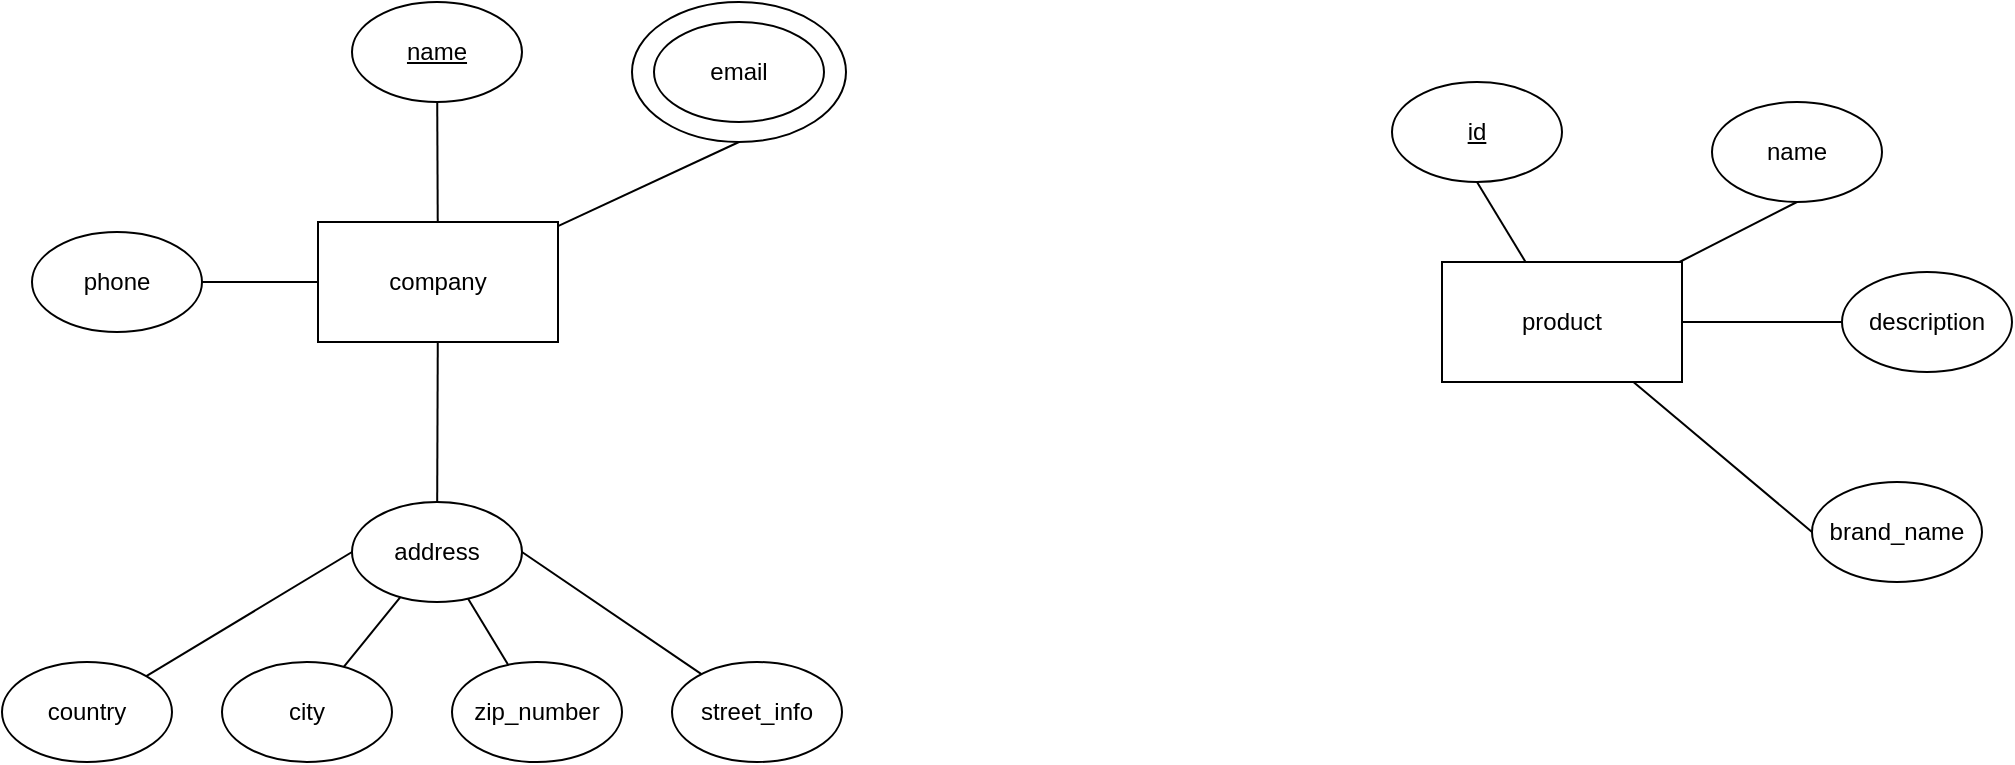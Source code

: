 <mxfile version="21.1.1" type="github">
  <diagram name="Page-1" id="CjbLvuf9Ty9q6dteD8Ma">
    <mxGraphModel dx="1900" dy="549" grid="1" gridSize="10" guides="1" tooltips="1" connect="1" arrows="1" fold="1" page="1" pageScale="1" pageWidth="850" pageHeight="1100" math="0" shadow="0">
      <root>
        <mxCell id="0" />
        <mxCell id="1" parent="0" />
        <mxCell id="WMxFekpVjy091wSbI-C_-6" style="rounded=0;orthogonalLoop=1;jettySize=auto;html=1;entryX=0.5;entryY=1;entryDx=0;entryDy=0;endArrow=none;endFill=0;" edge="1" parent="1" source="WMxFekpVjy091wSbI-C_-1" target="WMxFekpVjy091wSbI-C_-2">
          <mxGeometry relative="1" as="geometry" />
        </mxCell>
        <mxCell id="WMxFekpVjy091wSbI-C_-7" style="rounded=0;orthogonalLoop=1;jettySize=auto;html=1;entryX=0.5;entryY=1;entryDx=0;entryDy=0;endArrow=none;endFill=0;" edge="1" parent="1" source="WMxFekpVjy091wSbI-C_-1" target="WMxFekpVjy091wSbI-C_-3">
          <mxGeometry relative="1" as="geometry" />
        </mxCell>
        <mxCell id="WMxFekpVjy091wSbI-C_-8" style="rounded=0;orthogonalLoop=1;jettySize=auto;html=1;entryX=0;entryY=0.5;entryDx=0;entryDy=0;endArrow=none;endFill=0;" edge="1" parent="1" source="WMxFekpVjy091wSbI-C_-1" target="WMxFekpVjy091wSbI-C_-4">
          <mxGeometry relative="1" as="geometry" />
        </mxCell>
        <mxCell id="WMxFekpVjy091wSbI-C_-9" style="rounded=0;orthogonalLoop=1;jettySize=auto;html=1;entryX=0;entryY=0.5;entryDx=0;entryDy=0;endArrow=none;endFill=0;" edge="1" parent="1" source="WMxFekpVjy091wSbI-C_-1" target="WMxFekpVjy091wSbI-C_-5">
          <mxGeometry relative="1" as="geometry" />
        </mxCell>
        <mxCell id="WMxFekpVjy091wSbI-C_-1" value="product" style="rounded=0;whiteSpace=wrap;html=1;" vertex="1" parent="1">
          <mxGeometry x="635" y="170" width="120" height="60" as="geometry" />
        </mxCell>
        <mxCell id="WMxFekpVjy091wSbI-C_-2" value="&lt;u&gt;id&lt;/u&gt;" style="ellipse;whiteSpace=wrap;html=1;" vertex="1" parent="1">
          <mxGeometry x="610" y="80" width="85" height="50" as="geometry" />
        </mxCell>
        <mxCell id="WMxFekpVjy091wSbI-C_-3" value="name" style="ellipse;whiteSpace=wrap;html=1;" vertex="1" parent="1">
          <mxGeometry x="770" y="90" width="85" height="50" as="geometry" />
        </mxCell>
        <mxCell id="WMxFekpVjy091wSbI-C_-4" value="description" style="ellipse;whiteSpace=wrap;html=1;" vertex="1" parent="1">
          <mxGeometry x="835" y="175" width="85" height="50" as="geometry" />
        </mxCell>
        <mxCell id="WMxFekpVjy091wSbI-C_-5" value="brand_name" style="ellipse;whiteSpace=wrap;html=1;" vertex="1" parent="1">
          <mxGeometry x="820" y="280" width="85" height="50" as="geometry" />
        </mxCell>
        <mxCell id="WMxFekpVjy091wSbI-C_-12" style="rounded=0;orthogonalLoop=1;jettySize=auto;html=1;endArrow=none;endFill=0;" edge="1" parent="1" source="WMxFekpVjy091wSbI-C_-10" target="WMxFekpVjy091wSbI-C_-11">
          <mxGeometry relative="1" as="geometry" />
        </mxCell>
        <mxCell id="WMxFekpVjy091wSbI-C_-22" style="rounded=0;orthogonalLoop=1;jettySize=auto;html=1;endArrow=none;endFill=0;" edge="1" parent="1" source="WMxFekpVjy091wSbI-C_-10" target="WMxFekpVjy091wSbI-C_-13">
          <mxGeometry relative="1" as="geometry" />
        </mxCell>
        <mxCell id="WMxFekpVjy091wSbI-C_-24" style="rounded=0;orthogonalLoop=1;jettySize=auto;html=1;entryX=1;entryY=0.5;entryDx=0;entryDy=0;endArrow=none;endFill=0;" edge="1" parent="1" source="WMxFekpVjy091wSbI-C_-10" target="WMxFekpVjy091wSbI-C_-23">
          <mxGeometry relative="1" as="geometry" />
        </mxCell>
        <mxCell id="WMxFekpVjy091wSbI-C_-29" style="rounded=0;orthogonalLoop=1;jettySize=auto;html=1;entryX=0.5;entryY=1;entryDx=0;entryDy=0;endArrow=none;endFill=0;" edge="1" parent="1" source="WMxFekpVjy091wSbI-C_-10" target="WMxFekpVjy091wSbI-C_-26">
          <mxGeometry relative="1" as="geometry" />
        </mxCell>
        <mxCell id="WMxFekpVjy091wSbI-C_-10" value="company" style="rounded=0;whiteSpace=wrap;html=1;" vertex="1" parent="1">
          <mxGeometry x="73" y="150" width="120" height="60" as="geometry" />
        </mxCell>
        <mxCell id="WMxFekpVjy091wSbI-C_-11" value="name" style="ellipse;whiteSpace=wrap;html=1;fontStyle=4" vertex="1" parent="1">
          <mxGeometry x="90" y="40" width="85" height="50" as="geometry" />
        </mxCell>
        <mxCell id="WMxFekpVjy091wSbI-C_-13" value="address" style="ellipse;whiteSpace=wrap;html=1;" vertex="1" parent="1">
          <mxGeometry x="90" y="290" width="85" height="50" as="geometry" />
        </mxCell>
        <mxCell id="WMxFekpVjy091wSbI-C_-19" style="rounded=0;orthogonalLoop=1;jettySize=auto;html=1;endArrow=none;endFill=0;" edge="1" parent="1" source="WMxFekpVjy091wSbI-C_-14" target="WMxFekpVjy091wSbI-C_-13">
          <mxGeometry relative="1" as="geometry" />
        </mxCell>
        <mxCell id="WMxFekpVjy091wSbI-C_-14" value="city" style="ellipse;whiteSpace=wrap;html=1;" vertex="1" parent="1">
          <mxGeometry x="25" y="370" width="85" height="50" as="geometry" />
        </mxCell>
        <mxCell id="WMxFekpVjy091wSbI-C_-20" style="rounded=0;orthogonalLoop=1;jettySize=auto;html=1;entryX=0.682;entryY=0.964;entryDx=0;entryDy=0;entryPerimeter=0;endArrow=none;endFill=0;" edge="1" parent="1" source="WMxFekpVjy091wSbI-C_-15" target="WMxFekpVjy091wSbI-C_-13">
          <mxGeometry relative="1" as="geometry" />
        </mxCell>
        <mxCell id="WMxFekpVjy091wSbI-C_-15" value="zip_number" style="ellipse;whiteSpace=wrap;html=1;" vertex="1" parent="1">
          <mxGeometry x="140" y="370" width="85" height="50" as="geometry" />
        </mxCell>
        <mxCell id="WMxFekpVjy091wSbI-C_-21" style="rounded=0;orthogonalLoop=1;jettySize=auto;html=1;endArrow=none;endFill=0;entryX=1;entryY=0.5;entryDx=0;entryDy=0;" edge="1" parent="1" source="WMxFekpVjy091wSbI-C_-16" target="WMxFekpVjy091wSbI-C_-13">
          <mxGeometry relative="1" as="geometry">
            <mxPoint x="170" y="305" as="targetPoint" />
          </mxGeometry>
        </mxCell>
        <mxCell id="WMxFekpVjy091wSbI-C_-16" value="street_info" style="ellipse;whiteSpace=wrap;html=1;" vertex="1" parent="1">
          <mxGeometry x="250" y="370" width="85" height="50" as="geometry" />
        </mxCell>
        <mxCell id="WMxFekpVjy091wSbI-C_-18" style="rounded=0;orthogonalLoop=1;jettySize=auto;html=1;entryX=0;entryY=0.5;entryDx=0;entryDy=0;endArrow=none;endFill=0;" edge="1" parent="1" source="WMxFekpVjy091wSbI-C_-17" target="WMxFekpVjy091wSbI-C_-13">
          <mxGeometry relative="1" as="geometry" />
        </mxCell>
        <mxCell id="WMxFekpVjy091wSbI-C_-17" value="country" style="ellipse;whiteSpace=wrap;html=1;" vertex="1" parent="1">
          <mxGeometry x="-85" y="370" width="85" height="50" as="geometry" />
        </mxCell>
        <mxCell id="WMxFekpVjy091wSbI-C_-23" value="phone" style="ellipse;whiteSpace=wrap;html=1;fontStyle=0" vertex="1" parent="1">
          <mxGeometry x="-70" y="155" width="85" height="50" as="geometry" />
        </mxCell>
        <mxCell id="WMxFekpVjy091wSbI-C_-28" value="" style="group" vertex="1" connectable="0" parent="1">
          <mxGeometry x="230" y="40" width="107" height="70" as="geometry" />
        </mxCell>
        <mxCell id="WMxFekpVjy091wSbI-C_-26" value="" style="ellipse;whiteSpace=wrap;html=1;fontStyle=0" vertex="1" parent="WMxFekpVjy091wSbI-C_-28">
          <mxGeometry width="107" height="70" as="geometry" />
        </mxCell>
        <mxCell id="WMxFekpVjy091wSbI-C_-25" value="email" style="ellipse;whiteSpace=wrap;html=1;fontStyle=0" vertex="1" parent="WMxFekpVjy091wSbI-C_-28">
          <mxGeometry x="11" y="10" width="85" height="50" as="geometry" />
        </mxCell>
      </root>
    </mxGraphModel>
  </diagram>
</mxfile>
